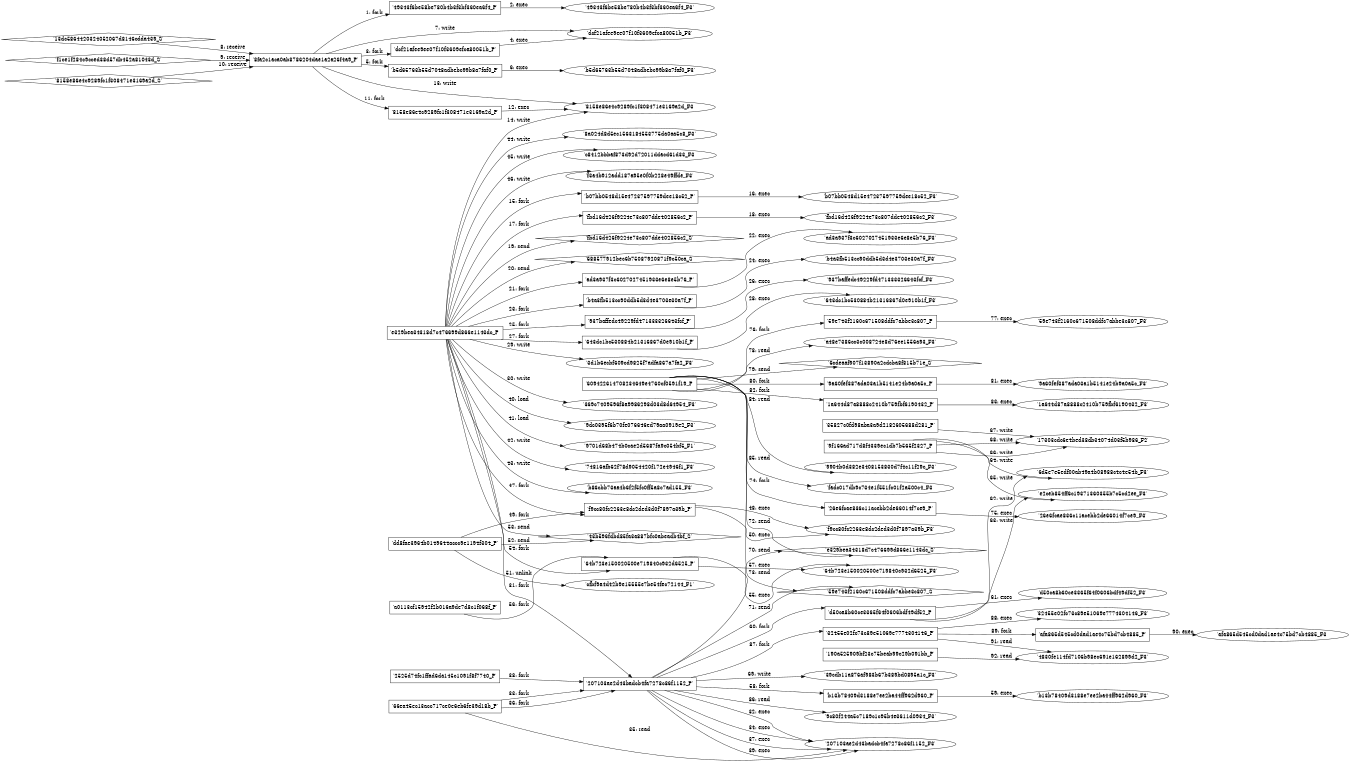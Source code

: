 digraph "D:\Learning\Paper\apt\基于CTI的攻击预警\Dataset\攻击图\ASGfromALLCTI\PoetRAT Python RAT uses COVID-19 lures to target Azerbaijan public and private sectors.dot" {
rankdir="LR"
size="9"
fixedsize="false"
splines="true"
nodesep=0.3
ranksep=0
fontsize=10
overlap="scalexy"
engine= "neato"
	"'8fa2c1aca0ab8786204dae1a2a26f4a9_P'" [node_type=Process shape=box]
	"'49343f6be58be780b4b3f3bf360ea6f4_P'" [node_type=Process shape=box]
	"'8fa2c1aca0ab8786204dae1a2a26f4a9_P'" -> "'49343f6be58be780b4b3f3bf360ea6f4_P'" [label="1: fork"]
	"'49343f6be58be780b4b3f3bf360ea6f4_P'" [node_type=Process shape=box]
	"'49343f6be58be780b4b3f3bf360ea6f4_F3'" [node_type=File shape=ellipse]
	"'49343f6be58be780b4b3f3bf360ea6f4_P'" -> "'49343f6be58be780b4b3f3bf360ea6f4_F3'" [label="2: exec"]
	"'8fa2c1aca0ab8786204dae1a2a26f4a9_P'" [node_type=Process shape=box]
	"'dcf21afee9ee07f10f3609efca80051b_P'" [node_type=Process shape=box]
	"'8fa2c1aca0ab8786204dae1a2a26f4a9_P'" -> "'dcf21afee9ee07f10f3609efca80051b_P'" [label="3: fork"]
	"'dcf21afee9ee07f10f3609efca80051b_P'" [node_type=Process shape=box]
	"'dcf21afee9ee07f10f3609efca80051b_F3'" [node_type=File shape=ellipse]
	"'dcf21afee9ee07f10f3609efca80051b_P'" -> "'dcf21afee9ee07f10f3609efca80051b_F3'" [label="4: exec"]
	"'8fa2c1aca0ab8786204dae1a2a26f4a9_P'" [node_type=Process shape=box]
	"'b5d65763b55d7048adbebc99b8a7faf0_P'" [node_type=Process shape=box]
	"'8fa2c1aca0ab8786204dae1a2a26f4a9_P'" -> "'b5d65763b55d7048adbebc99b8a7faf0_P'" [label="5: fork"]
	"'b5d65763b55d7048adbebc99b8a7faf0_P'" [node_type=Process shape=box]
	"'b5d65763b55d7048adbebc99b8a7faf0_F3'" [node_type=File shape=ellipse]
	"'b5d65763b55d7048adbebc99b8a7faf0_P'" -> "'b5d65763b55d7048adbebc99b8a7faf0_F3'" [label="6: exec"]
	"'dcf21afee9ee07f10f3609efca80051b_F3'" [node_type=file shape=ellipse]
	"'8fa2c1aca0ab8786204dae1a2a26f4a9_P'" [node_type=Process shape=box]
	"'8fa2c1aca0ab8786204dae1a2a26f4a9_P'" -> "'dcf21afee9ee07f10f3609efca80051b_F3'" [label="7: write"]
	"'8fa2c1aca0ab8786204dae1a2a26f4a9_P'" [node_type=Process shape=box]
	"'13dc5864420324052067d8146cdda439_S'" [node_type=Socket shape=diamond]
	"'13dc5864420324052067d8146cdda439_S'" -> "'8fa2c1aca0ab8786204dae1a2a26f4a9_P'" [label="8: receive"]
	"'8fa2c1aca0ab8786204dae1a2a26f4a9_P'" [node_type=Process shape=box]
	"'f1ce1f284c9cced38d57db452a81043d_S'" [node_type=Socket shape=diamond]
	"'f1ce1f284c9cced38d57db452a81043d_S'" -> "'8fa2c1aca0ab8786204dae1a2a26f4a9_P'" [label="9: receive"]
	"'8fa2c1aca0ab8786204dae1a2a26f4a9_P'" [node_type=Process shape=box]
	"'8158e86e4c9289fc1f308471e3169a2d_S'" [node_type=Socket shape=diamond]
	"'8158e86e4c9289fc1f308471e3169a2d_S'" -> "'8fa2c1aca0ab8786204dae1a2a26f4a9_P'" [label="10: receive"]
	"'8fa2c1aca0ab8786204dae1a2a26f4a9_P'" [node_type=Process shape=box]
	"'8158e86e4c9289fc1f308471e3169a2d_P'" [node_type=Process shape=box]
	"'8fa2c1aca0ab8786204dae1a2a26f4a9_P'" -> "'8158e86e4c9289fc1f308471e3169a2d_P'" [label="11: fork"]
	"'8158e86e4c9289fc1f308471e3169a2d_P'" [node_type=Process shape=box]
	"'8158e86e4c9289fc1f308471e3169a2d_F3'" [node_type=File shape=ellipse]
	"'8158e86e4c9289fc1f308471e3169a2d_P'" -> "'8158e86e4c9289fc1f308471e3169a2d_F3'" [label="12: exec"]
	"'8158e86e4c9289fc1f308471e3169a2d_F3'" [node_type=file shape=ellipse]
	"'8fa2c1aca0ab8786204dae1a2a26f4a9_P'" [node_type=Process shape=box]
	"'8fa2c1aca0ab8786204dae1a2a26f4a9_P'" -> "'8158e86e4c9289fc1f308471e3169a2d_F3'" [label="13: write"]
	"'8158e86e4c9289fc1f308471e3169a2d_F3'" [node_type=file shape=ellipse]
	"'e329bea34318d7c476699d866e1143dc_P'" [node_type=Process shape=box]
	"'e329bea34318d7c476699d866e1143dc_P'" -> "'8158e86e4c9289fc1f308471e3169a2d_F3'" [label="14: write"]
	"'e329bea34318d7c476699d866e1143dc_P'" [node_type=Process shape=box]
	"'b07bb0548d15e47237597759dee18c52_P'" [node_type=Process shape=box]
	"'e329bea34318d7c476699d866e1143dc_P'" -> "'b07bb0548d15e47237597759dee18c52_P'" [label="15: fork"]
	"'b07bb0548d15e47237597759dee18c52_P'" [node_type=Process shape=box]
	"'b07bb0548d15e47237597759dee18c52_F3'" [node_type=File shape=ellipse]
	"'b07bb0548d15e47237597759dee18c52_P'" -> "'b07bb0548d15e47237597759dee18c52_F3'" [label="16: exec"]
	"'e329bea34318d7c476699d866e1143dc_P'" [node_type=Process shape=box]
	"'fbd16d426f9224e73c807dde402856c2_P'" [node_type=Process shape=box]
	"'e329bea34318d7c476699d866e1143dc_P'" -> "'fbd16d426f9224e73c807dde402856c2_P'" [label="17: fork"]
	"'fbd16d426f9224e73c807dde402856c2_P'" [node_type=Process shape=box]
	"'fbd16d426f9224e73c807dde402856c2_F3'" [node_type=File shape=ellipse]
	"'fbd16d426f9224e73c807dde402856c2_P'" -> "'fbd16d426f9224e73c807dde402856c2_F3'" [label="18: exec"]
	"'fbd16d426f9224e73c807dde402856c2_S'" [node_type=Socket shape=diamond]
	"'e329bea34318d7c476699d866e1143dc_P'" [node_type=Process shape=box]
	"'e329bea34318d7c476699d866e1143dc_P'" -> "'fbd16d426f9224e73c807dde402856c2_S'" [label="19: send"]
	"'688577912bec6b75087920871f9c50ca_S'" [node_type=Socket shape=diamond]
	"'e329bea34318d7c476699d866e1143dc_P'" [node_type=Process shape=box]
	"'e329bea34318d7c476699d866e1143dc_P'" -> "'688577912bec6b75087920871f9c50ca_S'" [label="20: send"]
	"'e329bea34318d7c476699d866e1143dc_P'" [node_type=Process shape=box]
	"'ad3a937f3c6027027451933e6e8e5b76_P'" [node_type=Process shape=box]
	"'e329bea34318d7c476699d866e1143dc_P'" -> "'ad3a937f3c6027027451933e6e8e5b76_P'" [label="21: fork"]
	"'ad3a937f3c6027027451933e6e8e5b76_P'" [node_type=Process shape=box]
	"'ad3a937f3c6027027451933e6e8e5b76_F3'" [node_type=File shape=ellipse]
	"'ad3a937f3c6027027451933e6e8e5b76_P'" -> "'ad3a937f3c6027027451933e6e8e5b76_F3'" [label="22: exec"]
	"'e329bea34318d7c476699d866e1143dc_P'" [node_type=Process shape=box]
	"'b4a3fb513cc90ddb5d3d4e3703e30a7f_P'" [node_type=Process shape=box]
	"'e329bea34318d7c476699d866e1143dc_P'" -> "'b4a3fb513cc90ddb5d3d4e3703e30a7f_P'" [label="23: fork"]
	"'b4a3fb513cc90ddb5d3d4e3703e30a7f_P'" [node_type=Process shape=box]
	"'b4a3fb513cc90ddb5d3d4e3703e30a7f_F3'" [node_type=File shape=ellipse]
	"'b4a3fb513cc90ddb5d3d4e3703e30a7f_P'" -> "'b4a3fb513cc90ddb5d3d4e3703e30a7f_F3'" [label="24: exec"]
	"'e329bea34318d7c476699d866e1143dc_P'" [node_type=Process shape=box]
	"'937baffedc49229fd471333326643fcf_P'" [node_type=Process shape=box]
	"'e329bea34318d7c476699d866e1143dc_P'" -> "'937baffedc49229fd471333326643fcf_P'" [label="25: fork"]
	"'937baffedc49229fd471333326643fcf_P'" [node_type=Process shape=box]
	"'937baffedc49229fd471333326643fcf_F3'" [node_type=File shape=ellipse]
	"'937baffedc49229fd471333326643fcf_P'" -> "'937baffedc49229fd471333326643fcf_F3'" [label="26: exec"]
	"'e329bea34318d7c476699d866e1143dc_P'" [node_type=Process shape=box]
	"'643dc1bc530884b21316867d0e910b1f_P'" [node_type=Process shape=box]
	"'e329bea34318d7c476699d866e1143dc_P'" -> "'643dc1bc530884b21316867d0e910b1f_P'" [label="27: fork"]
	"'643dc1bc530884b21316867d0e910b1f_P'" [node_type=Process shape=box]
	"'643dc1bc530884b21316867d0e910b1f_F3'" [node_type=File shape=ellipse]
	"'643dc1bc530884b21316867d0e910b1f_P'" -> "'643dc1bc530884b21316867d0e910b1f_F3'" [label="28: exec"]
	"'3d1b6ecbf609cd9825f7adfa867a7fa2_F3'" [node_type=file shape=ellipse]
	"'e329bea34318d7c476699d866e1143dc_P'" [node_type=Process shape=box]
	"'e329bea34318d7c476699d866e1143dc_P'" -> "'3d1b6ecbf609cd9825f7adfa867a7fa2_F3'" [label="29: write"]
	"'369c7409596f8a9986298d03d8d64954_F3'" [node_type=file shape=ellipse]
	"'e329bea34318d7c476699d866e1143dc_P'" [node_type=Process shape=box]
	"'e329bea34318d7c476699d866e1143dc_P'" -> "'369c7409596f8a9986298d03d8d64954_F3'" [label="30: write"]
	"'e329bea34318d7c476699d866e1143dc_P'" [node_type=Process shape=box]
	"'207103ae2d43badcb4fa7278c86f1152_P'" [node_type=Process shape=box]
	"'e329bea34318d7c476699d866e1143dc_P'" -> "'207103ae2d43badcb4fa7278c86f1152_P'" [label="31: fork"]
	"'207103ae2d43badcb4fa7278c86f1152_P'" [node_type=Process shape=box]
	"'207103ae2d43badcb4fa7278c86f1152_F3'" [node_type=File shape=ellipse]
	"'207103ae2d43badcb4fa7278c86f1152_P'" -> "'207103ae2d43badcb4fa7278c86f1152_F3'" [label="32: exec"]
	"'66ea45ec13acc717ce0e6eb6fe39d18b_P'" [node_type=Process shape=box]
	"'207103ae2d43badcb4fa7278c86f1152_P'" [node_type=Process shape=box]
	"'66ea45ec13acc717ce0e6eb6fe39d18b_P'" -> "'207103ae2d43badcb4fa7278c86f1152_P'" [label="33: fork"]
	"'207103ae2d43badcb4fa7278c86f1152_P'" [node_type=Process shape=box]
	"'207103ae2d43badcb4fa7278c86f1152_F3'" [node_type=File shape=ellipse]
	"'207103ae2d43badcb4fa7278c86f1152_P'" -> "'207103ae2d43badcb4fa7278c86f1152_F3'" [label="34: exec"]
	"'207103ae2d43badcb4fa7278c86f1152_F3'" [node_type=file shape=ellipse]
	"'66ea45ec13acc717ce0e6eb6fe39d18b_P'" [node_type=Process shape=box]
	"'66ea45ec13acc717ce0e6eb6fe39d18b_P'" -> "'207103ae2d43badcb4fa7278c86f1152_F3'" [label="35: read"]
	"'66ea45ec13acc717ce0e6eb6fe39d18b_P'" [node_type=Process shape=box]
	"'207103ae2d43badcb4fa7278c86f1152_P'" [node_type=Process shape=box]
	"'66ea45ec13acc717ce0e6eb6fe39d18b_P'" -> "'207103ae2d43badcb4fa7278c86f1152_P'" [label="36: fork"]
	"'207103ae2d43badcb4fa7278c86f1152_P'" [node_type=Process shape=box]
	"'207103ae2d43badcb4fa7278c86f1152_F3'" [node_type=File shape=ellipse]
	"'207103ae2d43badcb4fa7278c86f1152_P'" -> "'207103ae2d43badcb4fa7278c86f1152_F3'" [label="37: exec"]
	"'2525d74fc1ffad6da145c1091f8f7740_P'" [node_type=Process shape=box]
	"'207103ae2d43badcb4fa7278c86f1152_P'" [node_type=Process shape=box]
	"'2525d74fc1ffad6da145c1091f8f7740_P'" -> "'207103ae2d43badcb4fa7278c86f1152_P'" [label="38: fork"]
	"'207103ae2d43badcb4fa7278c86f1152_P'" [node_type=Process shape=box]
	"'207103ae2d43badcb4fa7278c86f1152_F3'" [node_type=File shape=ellipse]
	"'207103ae2d43badcb4fa7278c86f1152_P'" -> "'207103ae2d43badcb4fa7278c86f1152_F3'" [label="39: exec"]
	"'9dc0395f6b70fe076646ed79aa0919e2_F3'" [node_type=file shape=ellipse]
	"'e329bea34318d7c476699d866e1143dc_P'" [node_type=Process shape=box]
	"'e329bea34318d7c476699d866e1143dc_P'" -> "'9dc0395f6b70fe076646ed79aa0919e2_F3'" [label="40: load"]
	"'9701d68b474b0cae2d5687fa9c054bf5_F1'" [node_type=file shape=ellipse]
	"'e329bea34318d7c476699d866e1143dc_P'" [node_type=Process shape=box]
	"'e329bea34318d7c476699d866e1143dc_P'" -> "'9701d68b474b0cae2d5687fa9c054bf5_F1'" [label="41: load"]
	"'74816afb62f78d9054420f172e4946f1_F3'" [node_type=file shape=ellipse]
	"'e329bea34318d7c476699d866e1143dc_P'" [node_type=Process shape=box]
	"'e329bea34318d7c476699d866e1143dc_P'" -> "'74816afb62f78d9054420f172e4946f1_F3'" [label="42: write"]
	"'b86cbb73aa4b6f2f5fc0ff5a8c7ad155_F3'" [node_type=file shape=ellipse]
	"'e329bea34318d7c476699d866e1143dc_P'" [node_type=Process shape=box]
	"'e329bea34318d7c476699d866e1143dc_P'" -> "'b86cbb73aa4b6f2f5fc0ff5a8c7ad155_F3'" [label="43: write"]
	"'8a024d8d5ec1563184553775da0aa5c8_F3'" [node_type=file shape=ellipse]
	"'e329bea34318d7c476699d866e1143dc_P'" [node_type=Process shape=box]
	"'e329bea34318d7c476699d866e1143dc_P'" -> "'8a024d8d5ec1563184553775da0aa5c8_F3'" [label="44: write"]
	"'c8412bbbaf873d92d72011ddacd61d33_F3'" [node_type=file shape=ellipse]
	"'e329bea34318d7c476699d866e1143dc_P'" [node_type=Process shape=box]
	"'e329bea34318d7c476699d866e1143dc_P'" -> "'c8412bbbaf873d92d72011ddacd61d33_F3'" [label="45: write"]
	"'f3a4b912add187a95e0f0b228e49ffde_F3'" [node_type=file shape=ellipse]
	"'e329bea34318d7c476699d866e1143dc_P'" [node_type=Process shape=box]
	"'e329bea34318d7c476699d866e1143dc_P'" -> "'f3a4b912add187a95e0f0b228e49ffde_F3'" [label="46: write"]
	"'e329bea34318d7c476699d866e1143dc_P'" [node_type=Process shape=box]
	"'f9cc80fc2263e8dc2ded3d0f7897a39b_P'" [node_type=Process shape=box]
	"'e329bea34318d7c476699d866e1143dc_P'" -> "'f9cc80fc2263e8dc2ded3d0f7897a39b_P'" [label="47: fork"]
	"'f9cc80fc2263e8dc2ded3d0f7897a39b_P'" [node_type=Process shape=box]
	"'f9cc80fc2263e8dc2ded3d0f7897a39b_F3'" [node_type=File shape=ellipse]
	"'f9cc80fc2263e8dc2ded3d0f7897a39b_P'" -> "'f9cc80fc2263e8dc2ded3d0f7897a39b_F3'" [label="48: exec"]
	"'dd8fae3964b0149644accc9e1194f304_P'" [node_type=Process shape=box]
	"'f9cc80fc2263e8dc2ded3d0f7897a39b_P'" [node_type=Process shape=box]
	"'dd8fae3964b0149644accc9e1194f304_P'" -> "'f9cc80fc2263e8dc2ded3d0f7897a39b_P'" [label="49: fork"]
	"'f9cc80fc2263e8dc2ded3d0f7897a39b_P'" [node_type=Process shape=box]
	"'f9cc80fc2263e8dc2ded3d0f7897a39b_F3'" [node_type=File shape=ellipse]
	"'f9cc80fc2263e8dc2ded3d0f7897a39b_P'" -> "'f9cc80fc2263e8dc2ded3d0f7897a39b_F3'" [label="50: exec"]
	"'cfbf9a4d42b9e15555e7be54fec72144_F1'" [node_type=file shape=ellipse]
	"'dd8fae3964b0149644accc9e1194f304_P'" [node_type=Process shape=box]
	"'dd8fae3964b0149644accc9e1194f304_P'" -> "'cfbf9a4d42b9e15555e7be54fec72144_F1'" [label="51: unlink"]
	"'43b596fdbd85fa3a887bfc0abeadb4bf_S'" [node_type=Socket shape=diamond]
	"'dd8fae3964b0149644accc9e1194f304_P'" [node_type=Process shape=box]
	"'dd8fae3964b0149644accc9e1194f304_P'" -> "'43b596fdbd85fa3a887bfc0abeadb4bf_S'" [label="52: send"]
	"'43b596fdbd85fa3a887bfc0abeadb4bf_S'" [node_type=Socket shape=diamond]
	"'e329bea34318d7c476699d866e1143dc_P'" [node_type=Process shape=box]
	"'e329bea34318d7c476699d866e1143dc_P'" -> "'43b596fdbd85fa3a887bfc0abeadb4bf_S'" [label="53: send"]
	"'e329bea34318d7c476699d866e1143dc_P'" [node_type=Process shape=box]
	"'64b723e150020500e719840c932d6525_P'" [node_type=Process shape=box]
	"'e329bea34318d7c476699d866e1143dc_P'" -> "'64b723e150020500e719840c932d6525_P'" [label="54: fork"]
	"'64b723e150020500e719840c932d6525_P'" [node_type=Process shape=box]
	"'64b723e150020500e719840c932d6525_F3'" [node_type=File shape=ellipse]
	"'64b723e150020500e719840c932d6525_P'" -> "'64b723e150020500e719840c932d6525_F3'" [label="55: exec"]
	"'a0113cf15942f2b016a9de7d8c1f068f_P'" [node_type=Process shape=box]
	"'64b723e150020500e719840c932d6525_P'" [node_type=Process shape=box]
	"'a0113cf15942f2b016a9de7d8c1f068f_P'" -> "'64b723e150020500e719840c932d6525_P'" [label="56: fork"]
	"'64b723e150020500e719840c932d6525_P'" [node_type=Process shape=box]
	"'64b723e150020500e719840c932d6525_F3'" [node_type=File shape=ellipse]
	"'64b723e150020500e719840c932d6525_P'" -> "'64b723e150020500e719840c932d6525_F3'" [label="57: exec"]
	"'207103ae2d43badcb4fa7278c86f1152_P'" [node_type=Process shape=box]
	"'b13b78409d3188e7ee2ba44ff962d960_P'" [node_type=Process shape=box]
	"'207103ae2d43badcb4fa7278c86f1152_P'" -> "'b13b78409d3188e7ee2ba44ff962d960_P'" [label="58: fork"]
	"'b13b78409d3188e7ee2ba44ff962d960_P'" [node_type=Process shape=box]
	"'b13b78409d3188e7ee2ba44ff962d960_F3'" [node_type=File shape=ellipse]
	"'b13b78409d3188e7ee2ba44ff962d960_P'" -> "'b13b78409d3188e7ee2ba44ff962d960_F3'" [label="59: exec"]
	"'207103ae2d43badcb4fa7278c86f1152_P'" [node_type=Process shape=box]
	"'d50ca8b60ce3365f64f0606bdf49df52_P'" [node_type=Process shape=box]
	"'207103ae2d43badcb4fa7278c86f1152_P'" -> "'d50ca8b60ce3365f64f0606bdf49df52_P'" [label="60: fork"]
	"'d50ca8b60ce3365f64f0606bdf49df52_P'" [node_type=Process shape=box]
	"'d50ca8b60ce3365f64f0606bdf49df52_F3'" [node_type=File shape=ellipse]
	"'d50ca8b60ce3365f64f0606bdf49df52_P'" -> "'d50ca8b60ce3365f64f0606bdf49df52_F3'" [label="61: exec"]
	"'6d5e7e5edf00ab49a4b08988c4c4e54b_F3'" [node_type=file shape=ellipse]
	"'d50ca8b60ce3365f64f0606bdf49df52_P'" [node_type=Process shape=box]
	"'d50ca8b60ce3365f64f0606bdf49df52_P'" -> "'6d5e7e5edf00ab49a4b08988c4c4e54b_F3'" [label="62: write"]
	"'e2ceb854ff6c19371360355b7c5cd2ee_F3'" [node_type=file shape=ellipse]
	"'d50ca8b60ce3365f64f0606bdf49df52_P'" [node_type=Process shape=box]
	"'d50ca8b60ce3365f64f0606bdf49df52_P'" -> "'e2ceb854ff6c19371360355b7c5cd2ee_F3'" [label="63: write"]
	"'6d5e7e5edf00ab49a4b08988c4c4e54b_F3'" [node_type=file shape=ellipse]
	"'9f166ad717d8f4339ec1db7b565f2327_P'" [node_type=Process shape=box]
	"'9f166ad717d8f4339ec1db7b565f2327_P'" -> "'6d5e7e5edf00ab49a4b08988c4c4e54b_F3'" [label="64: write"]
	"'e2ceb854ff6c19371360355b7c5cd2ee_F3'" [node_type=file shape=ellipse]
	"'9f166ad717d8f4339ec1db7b565f2327_P'" [node_type=Process shape=box]
	"'9f166ad717d8f4339ec1db7b565f2327_P'" -> "'e2ceb854ff6c19371360355b7c5cd2ee_F3'" [label="65: write"]
	"'17303cdc6e4bed38db34074d03f5b986_F2'" [node_type=file shape=ellipse]
	"'9f166ad717d8f4339ec1db7b565f2327_P'" [node_type=Process shape=box]
	"'9f166ad717d8f4339ec1db7b565f2327_P'" -> "'17303cdc6e4bed38db34074d03f5b986_F2'" [label="66: write"]
	"'17303cdc6e4bed38db34074d03f5b986_F2'" [node_type=file shape=ellipse]
	"'35827c0fd98aba3a9d2182605688d281_P'" [node_type=Process shape=box]
	"'35827c0fd98aba3a9d2182605688d281_P'" -> "'17303cdc6e4bed38db34074d03f5b986_F2'" [label="67: write"]
	"'17303cdc6e4bed38db34074d03f5b986_F2'" [node_type=file shape=ellipse]
	"'9f166ad717d8f4339ec1db7b565f2327_P'" [node_type=Process shape=box]
	"'9f166ad717d8f4339ec1db7b565f2327_P'" -> "'17303cdc6e4bed38db34074d03f5b986_F2'" [label="68: write"]
	"'39cdb11a876af983b67b389bd0895a1c_F3'" [node_type=file shape=ellipse]
	"'207103ae2d43badcb4fa7278c86f1152_P'" [node_type=Process shape=box]
	"'207103ae2d43badcb4fa7278c86f1152_P'" -> "'39cdb11a876af983b67b389bd0895a1c_F3'" [label="69: write"]
	"'e329bea34318d7c476699d866e1143dc_S'" [node_type=Socket shape=diamond]
	"'207103ae2d43badcb4fa7278c86f1152_P'" [node_type=Process shape=box]
	"'207103ae2d43badcb4fa7278c86f1152_P'" -> "'e329bea34318d7c476699d866e1143dc_S'" [label="70: send"]
	"'59e743f2160c671508ddfc7abbe3c807_S'" [node_type=Socket shape=diamond]
	"'207103ae2d43badcb4fa7278c86f1152_P'" [node_type=Process shape=box]
	"'207103ae2d43badcb4fa7278c86f1152_P'" -> "'59e743f2160c671508ddfc7abbe3c807_S'" [label="71: send"]
	"'e329bea34318d7c476699d866e1143dc_S'" [node_type=Socket shape=diamond]
	"'609422614708234649e4760cf0591f19_P'" [node_type=Process shape=box]
	"'609422614708234649e4760cf0591f19_P'" -> "'e329bea34318d7c476699d866e1143dc_S'" [label="72: send"]
	"'59e743f2160c671508ddfc7abbe3c807_S'" [node_type=Socket shape=diamond]
	"'609422614708234649e4760cf0591f19_P'" [node_type=Process shape=box]
	"'609422614708234649e4760cf0591f19_P'" -> "'59e743f2160c671508ddfc7abbe3c807_S'" [label="73: send"]
	"'609422614708234649e4760cf0591f19_P'" [node_type=Process shape=box]
	"'26e6fcae836c11acebb2de66014f7ce9_P'" [node_type=Process shape=box]
	"'609422614708234649e4760cf0591f19_P'" -> "'26e6fcae836c11acebb2de66014f7ce9_P'" [label="74: fork"]
	"'26e6fcae836c11acebb2de66014f7ce9_P'" [node_type=Process shape=box]
	"'26e6fcae836c11acebb2de66014f7ce9_F3'" [node_type=File shape=ellipse]
	"'26e6fcae836c11acebb2de66014f7ce9_P'" -> "'26e6fcae836c11acebb2de66014f7ce9_F3'" [label="75: exec"]
	"'609422614708234649e4760cf0591f19_P'" [node_type=Process shape=box]
	"'59e743f2160c671508ddfc7abbe3c807_P'" [node_type=Process shape=box]
	"'609422614708234649e4760cf0591f19_P'" -> "'59e743f2160c671508ddfc7abbe3c807_P'" [label="76: fork"]
	"'59e743f2160c671508ddfc7abbe3c807_P'" [node_type=Process shape=box]
	"'59e743f2160c671508ddfc7abbe3c807_F3'" [node_type=File shape=ellipse]
	"'59e743f2160c671508ddfc7abbe3c807_P'" -> "'59e743f2160c671508ddfc7abbe3c807_F3'" [label="77: exec"]
	"'a48e7386cc3c008724e8d76ee1556a93_F3'" [node_type=file shape=ellipse]
	"'609422614708234649e4760cf0591f19_P'" [node_type=Process shape=box]
	"'609422614708234649e4760cf0591f19_P'" -> "'a48e7386cc3c008724e8d76ee1556a93_F3'" [label="78: read"]
	"'6cdeaaf907f13890a2cdcba8f815b71e_S'" [node_type=Socket shape=diamond]
	"'609422614708234649e4760cf0591f19_P'" [node_type=Process shape=box]
	"'609422614708234649e4760cf0591f19_P'" -> "'6cdeaaf907f13890a2cdcba8f815b71e_S'" [label="79: send"]
	"'609422614708234649e4760cf0591f19_P'" [node_type=Process shape=box]
	"'9a60fef387ada03a1b5141e24b9a0a5c_P'" [node_type=Process shape=box]
	"'609422614708234649e4760cf0591f19_P'" -> "'9a60fef387ada03a1b5141e24b9a0a5c_P'" [label="80: fork"]
	"'9a60fef387ada03a1b5141e24b9a0a5c_P'" [node_type=Process shape=box]
	"'9a60fef387ada03a1b5141e24b9a0a5c_F3'" [node_type=File shape=ellipse]
	"'9a60fef387ada03a1b5141e24b9a0a5c_P'" -> "'9a60fef387ada03a1b5141e24b9a0a5c_F3'" [label="81: exec"]
	"'609422614708234649e4760cf0591f19_P'" [node_type=Process shape=box]
	"'1a644d87a8888c2410b759fbf6190432_P'" [node_type=Process shape=box]
	"'609422614708234649e4760cf0591f19_P'" -> "'1a644d87a8888c2410b759fbf6190432_P'" [label="82: fork"]
	"'1a644d87a8888c2410b759fbf6190432_P'" [node_type=Process shape=box]
	"'1a644d87a8888c2410b759fbf6190432_F3'" [node_type=File shape=ellipse]
	"'1a644d87a8888c2410b759fbf6190432_P'" -> "'1a644d87a8888c2410b759fbf6190432_F3'" [label="83: exec"]
	"'9904b0d382e3408153830d7f4c11f29c_F3'" [node_type=file shape=ellipse]
	"'609422614708234649e4760cf0591f19_P'" [node_type=Process shape=box]
	"'609422614708234649e4760cf0591f19_P'" -> "'9904b0d382e3408153830d7f4c11f29c_F3'" [label="84: read"]
	"'fadc017db9c734e1f551fc01f2a500c4_F3'" [node_type=file shape=ellipse]
	"'609422614708234649e4760cf0591f19_P'" [node_type=Process shape=box]
	"'609422614708234649e4760cf0591f19_P'" -> "'fadc017db9c734e1f551fc01f2a500c4_F3'" [label="85: read"]
	"'9c80f244a5c7189c1c95b4e3611d0934_F3'" [node_type=file shape=ellipse]
	"'207103ae2d43badcb4fa7278c86f1152_P'" [node_type=Process shape=box]
	"'207103ae2d43badcb4fa7278c86f1152_P'" -> "'9c80f244a5c7189c1c95b4e3611d0934_F3'" [label="86: read"]
	"'207103ae2d43badcb4fa7278c86f1152_P'" [node_type=Process shape=box]
	"'32455e02fc73c89e51069e7774304146_P'" [node_type=Process shape=box]
	"'207103ae2d43badcb4fa7278c86f1152_P'" -> "'32455e02fc73c89e51069e7774304146_P'" [label="87: fork"]
	"'32455e02fc73c89e51069e7774304146_P'" [node_type=Process shape=box]
	"'32455e02fc73c89e51069e7774304146_F3'" [node_type=File shape=ellipse]
	"'32455e02fc73c89e51069e7774304146_P'" -> "'32455e02fc73c89e51069e7774304146_F3'" [label="88: exec"]
	"'32455e02fc73c89e51069e7774304146_P'" [node_type=Process shape=box]
	"'afa865d545cd0dad1ae4c75bd7cb4885_P'" [node_type=Process shape=box]
	"'32455e02fc73c89e51069e7774304146_P'" -> "'afa865d545cd0dad1ae4c75bd7cb4885_P'" [label="89: fork"]
	"'afa865d545cd0dad1ae4c75bd7cb4885_P'" [node_type=Process shape=box]
	"'afa865d545cd0dad1ae4c75bd7cb4885_F3'" [node_type=File shape=ellipse]
	"'afa865d545cd0dad1ae4c75bd7cb4885_P'" -> "'afa865d545cd0dad1ae4c75bd7cb4885_F3'" [label="90: exec"]
	"'4830fe114fd7106b98ec691e162899d2_F3'" [node_type=file shape=ellipse]
	"'32455e02fc73c89e51069e7774304146_P'" [node_type=Process shape=box]
	"'32455e02fc73c89e51069e7774304146_P'" -> "'4830fe114fd7106b98ec691e162899d2_F3'" [label="91: read"]
	"'4830fe114fd7106b98ec691e162899d2_F3'" [node_type=file shape=ellipse]
	"'190a525909bf23c75beab99c29b091bb_P'" [node_type=Process shape=box]
	"'190a525909bf23c75beab99c29b091bb_P'" -> "'4830fe114fd7106b98ec691e162899d2_F3'" [label="92: read"]
}

